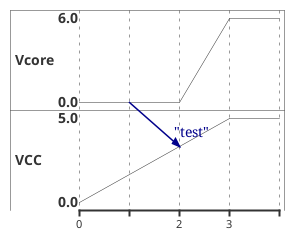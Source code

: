 {
  "sha1": "5agrg4vlzym69fvc8y5fpl8erjsx2xx",
  "insertion": {
    "when": "2024-05-30T20:48:20.702Z",
    "user": "plantuml@gmail.com"
  }
}
@startuml
analog "Vcore" as VDD
analog "VCC" as VCC

@0
VDD is 0
VCC is 0
@2
VDD is 0
@3
VDD is 6
VCC is 5
'this does not
VDD@1 -> VCC@2 : "test"
@enduml
